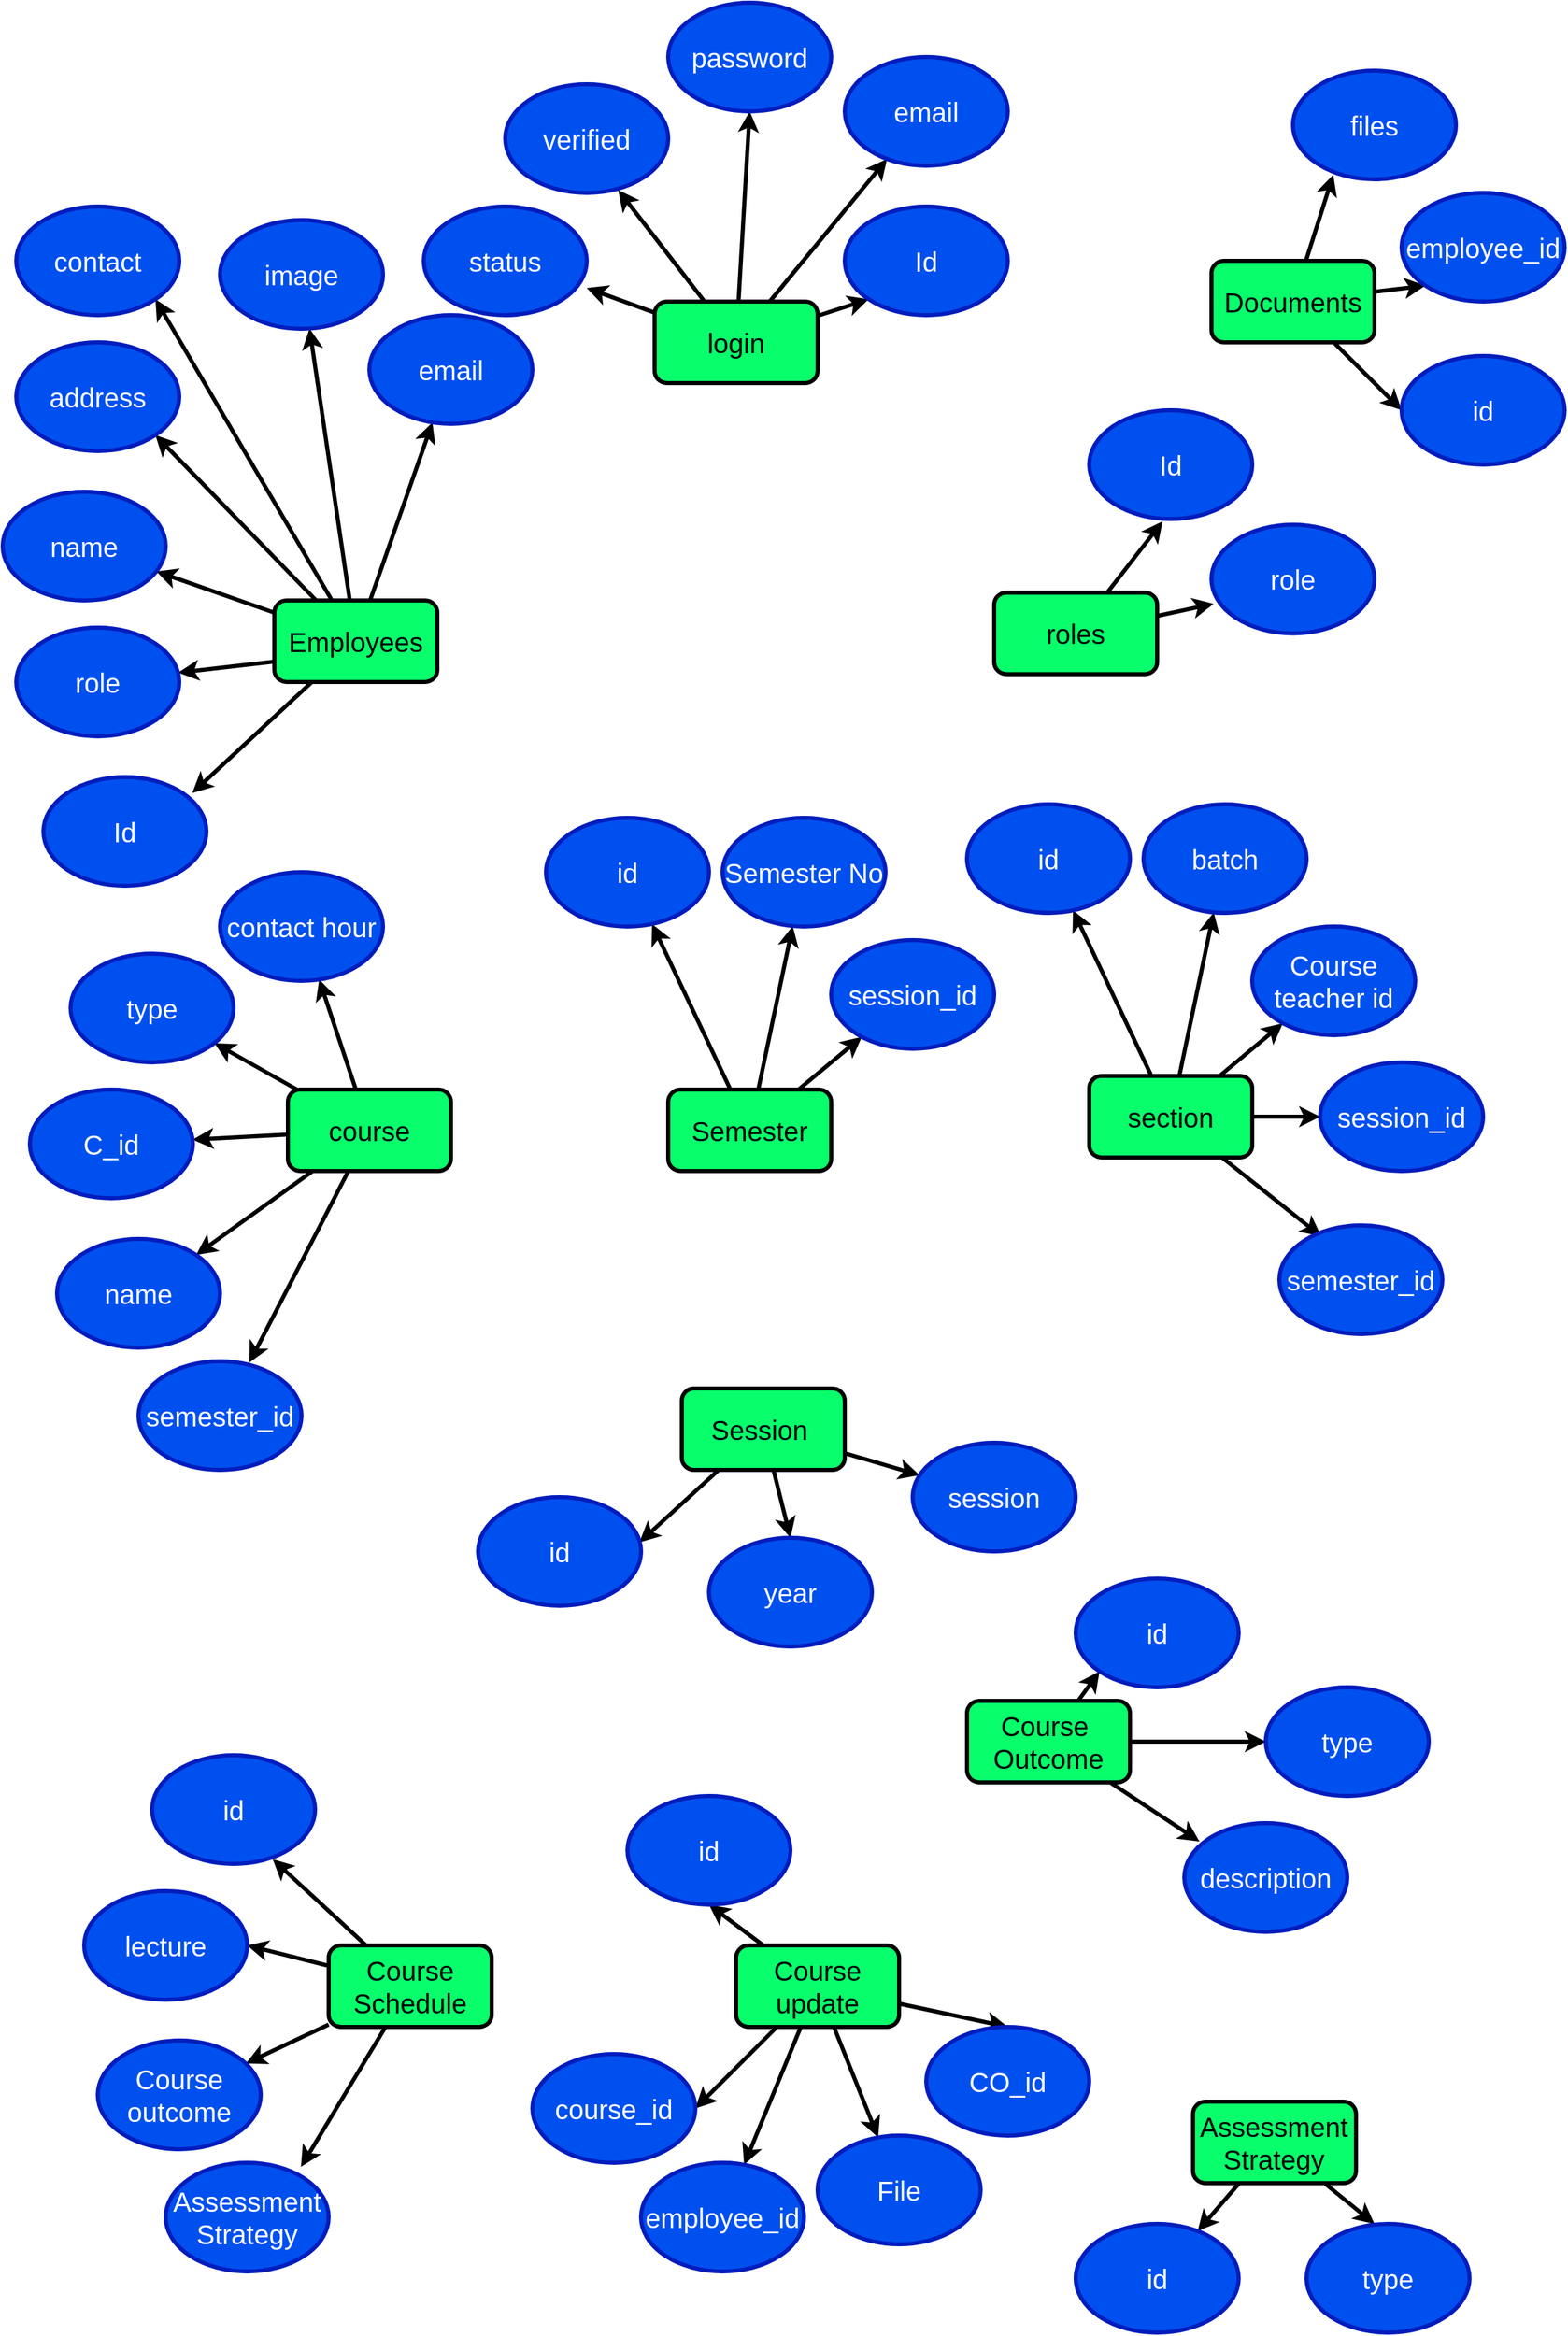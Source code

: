 <mxfile version="21.6.6" type="github">
  <diagram name="Page-1" id="dp0MAFSl6kwCSOqtO65z">
    <mxGraphModel dx="1900" dy="1673" grid="1" gridSize="10" guides="1" tooltips="1" connect="1" arrows="1" fold="1" page="1" pageScale="1" pageWidth="850" pageHeight="1100" math="0" shadow="0">
      <root>
        <mxCell id="0" />
        <mxCell id="1" parent="0" />
        <mxCell id="it_yALFgsiDpClzJyx-c-9" style="rounded=0;orthogonalLoop=1;jettySize=auto;html=1;entryX=0.913;entryY=0.147;entryDx=0;entryDy=0;entryPerimeter=0;fontSize=20;strokeWidth=3;" edge="1" parent="1" source="it_yALFgsiDpClzJyx-c-1" target="it_yALFgsiDpClzJyx-c-6">
          <mxGeometry relative="1" as="geometry" />
        </mxCell>
        <mxCell id="it_yALFgsiDpClzJyx-c-10" style="rounded=0;orthogonalLoop=1;jettySize=auto;html=1;exitX=0;exitY=0.75;exitDx=0;exitDy=0;fontSize=20;strokeWidth=3;" edge="1" parent="1" source="it_yALFgsiDpClzJyx-c-1" target="it_yALFgsiDpClzJyx-c-2">
          <mxGeometry relative="1" as="geometry" />
        </mxCell>
        <mxCell id="it_yALFgsiDpClzJyx-c-11" style="rounded=0;orthogonalLoop=1;jettySize=auto;html=1;fontSize=20;strokeWidth=3;" edge="1" parent="1" source="it_yALFgsiDpClzJyx-c-1" target="it_yALFgsiDpClzJyx-c-3">
          <mxGeometry relative="1" as="geometry" />
        </mxCell>
        <mxCell id="it_yALFgsiDpClzJyx-c-12" style="rounded=0;orthogonalLoop=1;jettySize=auto;html=1;entryX=1;entryY=1;entryDx=0;entryDy=0;fontSize=20;strokeWidth=3;" edge="1" parent="1" source="it_yALFgsiDpClzJyx-c-1" target="it_yALFgsiDpClzJyx-c-4">
          <mxGeometry relative="1" as="geometry" />
        </mxCell>
        <mxCell id="it_yALFgsiDpClzJyx-c-13" style="rounded=0;orthogonalLoop=1;jettySize=auto;html=1;entryX=1;entryY=1;entryDx=0;entryDy=0;fontSize=20;strokeWidth=3;" edge="1" parent="1" source="it_yALFgsiDpClzJyx-c-1" target="it_yALFgsiDpClzJyx-c-5">
          <mxGeometry relative="1" as="geometry" />
        </mxCell>
        <mxCell id="it_yALFgsiDpClzJyx-c-14" style="rounded=0;orthogonalLoop=1;jettySize=auto;html=1;fontSize=20;strokeWidth=3;" edge="1" parent="1" source="it_yALFgsiDpClzJyx-c-1" target="it_yALFgsiDpClzJyx-c-8">
          <mxGeometry relative="1" as="geometry" />
        </mxCell>
        <mxCell id="it_yALFgsiDpClzJyx-c-15" style="rounded=0;orthogonalLoop=1;jettySize=auto;html=1;fontSize=20;strokeWidth=3;" edge="1" parent="1" source="it_yALFgsiDpClzJyx-c-1" target="it_yALFgsiDpClzJyx-c-7">
          <mxGeometry relative="1" as="geometry" />
        </mxCell>
        <mxCell id="it_yALFgsiDpClzJyx-c-1" value="Employees" style="rounded=1;whiteSpace=wrap;html=1;fontSize=20;strokeWidth=3;fillColor=#08FF6B;strokeColor=#000000;" vertex="1" parent="1">
          <mxGeometry x="170" y="280" width="120" height="60" as="geometry" />
        </mxCell>
        <mxCell id="it_yALFgsiDpClzJyx-c-2" value="role" style="ellipse;whiteSpace=wrap;html=1;fontSize=20;strokeWidth=3;fillColor=#0050ef;fontColor=#ffffff;strokeColor=#001DBC;" vertex="1" parent="1">
          <mxGeometry x="-20" y="300" width="120" height="80" as="geometry" />
        </mxCell>
        <mxCell id="it_yALFgsiDpClzJyx-c-3" value="name" style="ellipse;whiteSpace=wrap;html=1;fontSize=20;strokeWidth=3;fillColor=#0050ef;fontColor=#ffffff;strokeColor=#001DBC;" vertex="1" parent="1">
          <mxGeometry x="-30" y="200" width="120" height="80" as="geometry" />
        </mxCell>
        <mxCell id="it_yALFgsiDpClzJyx-c-4" value="address" style="ellipse;whiteSpace=wrap;html=1;fontSize=20;strokeWidth=3;fillColor=#0050ef;fontColor=#ffffff;strokeColor=#001DBC;" vertex="1" parent="1">
          <mxGeometry x="-20" y="90" width="120" height="80" as="geometry" />
        </mxCell>
        <mxCell id="it_yALFgsiDpClzJyx-c-5" value="contact" style="ellipse;whiteSpace=wrap;html=1;fontSize=20;strokeWidth=3;fillColor=#0050ef;fontColor=#ffffff;strokeColor=#001DBC;" vertex="1" parent="1">
          <mxGeometry x="-20" y="-10" width="120" height="80" as="geometry" />
        </mxCell>
        <mxCell id="it_yALFgsiDpClzJyx-c-6" value="Id" style="ellipse;whiteSpace=wrap;html=1;fontSize=20;strokeWidth=3;fillColor=#0050ef;fontColor=#ffffff;strokeColor=#001DBC;" vertex="1" parent="1">
          <mxGeometry y="410" width="120" height="80" as="geometry" />
        </mxCell>
        <mxCell id="it_yALFgsiDpClzJyx-c-7" value="email" style="ellipse;whiteSpace=wrap;html=1;fontSize=20;strokeWidth=3;fillColor=#0050ef;fontColor=#ffffff;strokeColor=#001DBC;" vertex="1" parent="1">
          <mxGeometry x="240" y="70" width="120" height="80" as="geometry" />
        </mxCell>
        <mxCell id="it_yALFgsiDpClzJyx-c-8" value="image" style="ellipse;whiteSpace=wrap;html=1;fontSize=20;strokeWidth=3;fillColor=#0050ef;fontColor=#ffffff;strokeColor=#001DBC;" vertex="1" parent="1">
          <mxGeometry x="130" width="120" height="80" as="geometry" />
        </mxCell>
        <mxCell id="it_yALFgsiDpClzJyx-c-23" style="rounded=0;orthogonalLoop=1;jettySize=auto;html=1;entryX=0.013;entryY=0.728;entryDx=0;entryDy=0;entryPerimeter=0;fontSize=20;strokeWidth=3;" edge="1" parent="1" source="it_yALFgsiDpClzJyx-c-16" target="it_yALFgsiDpClzJyx-c-18">
          <mxGeometry relative="1" as="geometry" />
        </mxCell>
        <mxCell id="it_yALFgsiDpClzJyx-c-61" style="rounded=0;orthogonalLoop=1;jettySize=auto;html=1;entryX=0.45;entryY=1.022;entryDx=0;entryDy=0;entryPerimeter=0;fontSize=20;strokeWidth=3;" edge="1" parent="1" source="it_yALFgsiDpClzJyx-c-16" target="it_yALFgsiDpClzJyx-c-17">
          <mxGeometry relative="1" as="geometry" />
        </mxCell>
        <mxCell id="it_yALFgsiDpClzJyx-c-16" value="roles" style="rounded=1;whiteSpace=wrap;html=1;fontSize=20;strokeWidth=3;fillColor=#08FF6B;strokeColor=#000000;" vertex="1" parent="1">
          <mxGeometry x="700" y="274.22" width="120" height="60" as="geometry" />
        </mxCell>
        <mxCell id="it_yALFgsiDpClzJyx-c-17" value="Id" style="ellipse;whiteSpace=wrap;html=1;fontSize=20;strokeWidth=3;fillColor=#0050ef;fontColor=#ffffff;strokeColor=#001DBC;" vertex="1" parent="1">
          <mxGeometry x="770" y="140" width="120" height="80" as="geometry" />
        </mxCell>
        <mxCell id="it_yALFgsiDpClzJyx-c-18" value="role" style="ellipse;whiteSpace=wrap;html=1;fontSize=20;strokeWidth=3;fillColor=#0050ef;fontColor=#ffffff;strokeColor=#001DBC;" vertex="1" parent="1">
          <mxGeometry x="860" y="224.22" width="120" height="80" as="geometry" />
        </mxCell>
        <mxCell id="it_yALFgsiDpClzJyx-c-28" style="rounded=0;orthogonalLoop=1;jettySize=auto;html=1;entryX=0;entryY=1;entryDx=0;entryDy=0;fontSize=20;strokeWidth=3;" edge="1" parent="1" source="it_yALFgsiDpClzJyx-c-21" target="it_yALFgsiDpClzJyx-c-24">
          <mxGeometry relative="1" as="geometry" />
        </mxCell>
        <mxCell id="it_yALFgsiDpClzJyx-c-29" style="rounded=0;orthogonalLoop=1;jettySize=auto;html=1;fontSize=20;strokeWidth=3;" edge="1" parent="1" source="it_yALFgsiDpClzJyx-c-21" target="it_yALFgsiDpClzJyx-c-26">
          <mxGeometry relative="1" as="geometry" />
        </mxCell>
        <mxCell id="it_yALFgsiDpClzJyx-c-30" style="rounded=0;orthogonalLoop=1;jettySize=auto;html=1;entryX=0.5;entryY=1;entryDx=0;entryDy=0;fontSize=20;strokeWidth=3;" edge="1" parent="1" source="it_yALFgsiDpClzJyx-c-21" target="it_yALFgsiDpClzJyx-c-25">
          <mxGeometry relative="1" as="geometry" />
        </mxCell>
        <mxCell id="it_yALFgsiDpClzJyx-c-31" style="rounded=0;orthogonalLoop=1;jettySize=auto;html=1;entryX=0.693;entryY=0.973;entryDx=0;entryDy=0;entryPerimeter=0;fontSize=20;strokeWidth=3;" edge="1" parent="1" source="it_yALFgsiDpClzJyx-c-21" target="it_yALFgsiDpClzJyx-c-27">
          <mxGeometry relative="1" as="geometry" />
        </mxCell>
        <mxCell id="it_yALFgsiDpClzJyx-c-106" style="rounded=0;orthogonalLoop=1;jettySize=auto;html=1;entryX=1;entryY=0.75;entryDx=0;entryDy=0;entryPerimeter=0;fontSize=20;strokeWidth=3;" edge="1" parent="1" source="it_yALFgsiDpClzJyx-c-21" target="it_yALFgsiDpClzJyx-c-105">
          <mxGeometry relative="1" as="geometry" />
        </mxCell>
        <mxCell id="it_yALFgsiDpClzJyx-c-21" value="login" style="rounded=1;whiteSpace=wrap;html=1;fontSize=20;strokeWidth=3;fillColor=#08FF6B;strokeColor=#000000;" vertex="1" parent="1">
          <mxGeometry x="450" y="60" width="120" height="60" as="geometry" />
        </mxCell>
        <mxCell id="it_yALFgsiDpClzJyx-c-24" value="Id" style="ellipse;whiteSpace=wrap;html=1;fontSize=20;strokeWidth=3;fillColor=#0050ef;strokeColor=#001DBC;fontColor=#ffffff;" vertex="1" parent="1">
          <mxGeometry x="590" y="-10" width="120" height="80" as="geometry" />
        </mxCell>
        <mxCell id="it_yALFgsiDpClzJyx-c-25" value="password" style="ellipse;whiteSpace=wrap;html=1;fontSize=20;strokeWidth=3;fillColor=#0050ef;strokeColor=#001DBC;fontColor=#ffffff;" vertex="1" parent="1">
          <mxGeometry x="460" y="-160" width="120" height="80" as="geometry" />
        </mxCell>
        <mxCell id="it_yALFgsiDpClzJyx-c-26" value="email" style="ellipse;whiteSpace=wrap;html=1;fontSize=20;strokeWidth=3;fillColor=#0050ef;strokeColor=#001DBC;fontColor=#ffffff;" vertex="1" parent="1">
          <mxGeometry x="590" y="-120" width="120" height="80" as="geometry" />
        </mxCell>
        <mxCell id="it_yALFgsiDpClzJyx-c-27" value="verified" style="ellipse;whiteSpace=wrap;html=1;fontSize=20;strokeWidth=3;fillColor=#0050ef;strokeColor=#001DBC;fontColor=#ffffff;" vertex="1" parent="1">
          <mxGeometry x="340" y="-100" width="120" height="80" as="geometry" />
        </mxCell>
        <mxCell id="it_yALFgsiDpClzJyx-c-38" style="rounded=0;orthogonalLoop=1;jettySize=auto;html=1;fontSize=20;strokeWidth=3;" edge="1" parent="1" source="it_yALFgsiDpClzJyx-c-32" target="it_yALFgsiDpClzJyx-c-35">
          <mxGeometry relative="1" as="geometry" />
        </mxCell>
        <mxCell id="it_yALFgsiDpClzJyx-c-39" style="rounded=0;orthogonalLoop=1;jettySize=auto;html=1;fontSize=20;strokeWidth=3;" edge="1" parent="1" source="it_yALFgsiDpClzJyx-c-32" target="it_yALFgsiDpClzJyx-c-34">
          <mxGeometry relative="1" as="geometry" />
        </mxCell>
        <mxCell id="it_yALFgsiDpClzJyx-c-40" style="rounded=0;orthogonalLoop=1;jettySize=auto;html=1;fontSize=20;strokeWidth=3;" edge="1" parent="1" source="it_yALFgsiDpClzJyx-c-32" target="it_yALFgsiDpClzJyx-c-33">
          <mxGeometry relative="1" as="geometry" />
        </mxCell>
        <mxCell id="it_yALFgsiDpClzJyx-c-41" style="rounded=0;orthogonalLoop=1;jettySize=auto;html=1;entryX=1;entryY=0;entryDx=0;entryDy=0;fontSize=20;strokeWidth=3;" edge="1" parent="1" source="it_yALFgsiDpClzJyx-c-32" target="it_yALFgsiDpClzJyx-c-36">
          <mxGeometry relative="1" as="geometry" />
        </mxCell>
        <mxCell id="it_yALFgsiDpClzJyx-c-42" style="rounded=0;orthogonalLoop=1;jettySize=auto;html=1;entryX=0.68;entryY=0.013;entryDx=0;entryDy=0;entryPerimeter=0;fontSize=20;strokeWidth=3;" edge="1" parent="1" source="it_yALFgsiDpClzJyx-c-32" target="it_yALFgsiDpClzJyx-c-37">
          <mxGeometry relative="1" as="geometry" />
        </mxCell>
        <mxCell id="it_yALFgsiDpClzJyx-c-32" value="course" style="rounded=1;whiteSpace=wrap;html=1;fontSize=20;strokeWidth=3;fillColor=#08FF6B;strokeColor=#000000;" vertex="1" parent="1">
          <mxGeometry x="180" y="640" width="120" height="60" as="geometry" />
        </mxCell>
        <mxCell id="it_yALFgsiDpClzJyx-c-33" value="C_id" style="ellipse;whiteSpace=wrap;html=1;fontSize=20;strokeWidth=3;fillColor=#0050ef;fontColor=#ffffff;strokeColor=#001DBC;" vertex="1" parent="1">
          <mxGeometry x="-10" y="640" width="120" height="80" as="geometry" />
        </mxCell>
        <mxCell id="it_yALFgsiDpClzJyx-c-34" value="type" style="ellipse;whiteSpace=wrap;html=1;fontSize=20;strokeWidth=3;fillColor=#0050ef;fontColor=#ffffff;strokeColor=#001DBC;" vertex="1" parent="1">
          <mxGeometry x="20" y="540" width="120" height="80" as="geometry" />
        </mxCell>
        <mxCell id="it_yALFgsiDpClzJyx-c-35" value="contact hour" style="ellipse;whiteSpace=wrap;html=1;fontSize=20;strokeWidth=3;fillColor=#0050ef;fontColor=#ffffff;strokeColor=#001DBC;" vertex="1" parent="1">
          <mxGeometry x="130" y="480" width="120" height="80" as="geometry" />
        </mxCell>
        <mxCell id="it_yALFgsiDpClzJyx-c-36" value="name" style="ellipse;whiteSpace=wrap;html=1;fontSize=20;strokeWidth=3;fillColor=#0050ef;fontColor=#ffffff;strokeColor=#001DBC;" vertex="1" parent="1">
          <mxGeometry x="10" y="750" width="120" height="80" as="geometry" />
        </mxCell>
        <mxCell id="it_yALFgsiDpClzJyx-c-37" value="semester_id" style="ellipse;whiteSpace=wrap;html=1;fontSize=20;strokeWidth=3;fillColor=#0050ef;fontColor=#ffffff;strokeColor=#001DBC;" vertex="1" parent="1">
          <mxGeometry x="70" y="840" width="120" height="80" as="geometry" />
        </mxCell>
        <mxCell id="it_yALFgsiDpClzJyx-c-47" style="rounded=0;orthogonalLoop=1;jettySize=auto;html=1;fontSize=20;strokeWidth=3;" edge="1" parent="1" source="it_yALFgsiDpClzJyx-c-43" target="it_yALFgsiDpClzJyx-c-44">
          <mxGeometry relative="1" as="geometry" />
        </mxCell>
        <mxCell id="it_yALFgsiDpClzJyx-c-48" style="rounded=0;orthogonalLoop=1;jettySize=auto;html=1;fontSize=20;strokeWidth=3;" edge="1" parent="1" source="it_yALFgsiDpClzJyx-c-43" target="it_yALFgsiDpClzJyx-c-45">
          <mxGeometry relative="1" as="geometry" />
        </mxCell>
        <mxCell id="it_yALFgsiDpClzJyx-c-49" style="rounded=0;orthogonalLoop=1;jettySize=auto;html=1;fontSize=20;strokeWidth=3;" edge="1" parent="1" source="it_yALFgsiDpClzJyx-c-43" target="it_yALFgsiDpClzJyx-c-46">
          <mxGeometry relative="1" as="geometry" />
        </mxCell>
        <mxCell id="it_yALFgsiDpClzJyx-c-43" value="Semester" style="rounded=1;whiteSpace=wrap;html=1;fontSize=20;strokeWidth=3;fillColor=#08FF6B;strokeColor=#000000;" vertex="1" parent="1">
          <mxGeometry x="460" y="640" width="120" height="60" as="geometry" />
        </mxCell>
        <mxCell id="it_yALFgsiDpClzJyx-c-44" value="id" style="ellipse;whiteSpace=wrap;html=1;fontSize=20;strokeWidth=3;fillColor=#0050ef;fontColor=#ffffff;strokeColor=#001DBC;" vertex="1" parent="1">
          <mxGeometry x="370" y="440" width="120" height="80" as="geometry" />
        </mxCell>
        <mxCell id="it_yALFgsiDpClzJyx-c-45" value="Semester No" style="ellipse;whiteSpace=wrap;html=1;fontSize=20;strokeWidth=3;fillColor=#0050ef;fontColor=#ffffff;strokeColor=#001DBC;" vertex="1" parent="1">
          <mxGeometry x="500" y="440" width="120" height="80" as="geometry" />
        </mxCell>
        <mxCell id="it_yALFgsiDpClzJyx-c-46" value="session_id" style="ellipse;whiteSpace=wrap;html=1;fontSize=20;strokeWidth=3;fillColor=#0050ef;fontColor=#ffffff;strokeColor=#001DBC;" vertex="1" parent="1">
          <mxGeometry x="580" y="530" width="120" height="80" as="geometry" />
        </mxCell>
        <mxCell id="it_yALFgsiDpClzJyx-c-50" style="rounded=0;orthogonalLoop=1;jettySize=auto;html=1;fontSize=20;strokeWidth=3;" edge="1" parent="1" source="it_yALFgsiDpClzJyx-c-53" target="it_yALFgsiDpClzJyx-c-54">
          <mxGeometry relative="1" as="geometry" />
        </mxCell>
        <mxCell id="it_yALFgsiDpClzJyx-c-51" style="rounded=0;orthogonalLoop=1;jettySize=auto;html=1;fontSize=20;strokeWidth=3;" edge="1" parent="1" source="it_yALFgsiDpClzJyx-c-53" target="it_yALFgsiDpClzJyx-c-55">
          <mxGeometry relative="1" as="geometry" />
        </mxCell>
        <mxCell id="it_yALFgsiDpClzJyx-c-52" style="rounded=0;orthogonalLoop=1;jettySize=auto;html=1;fontSize=20;strokeWidth=3;" edge="1" parent="1" source="it_yALFgsiDpClzJyx-c-53" target="it_yALFgsiDpClzJyx-c-56">
          <mxGeometry relative="1" as="geometry" />
        </mxCell>
        <mxCell id="it_yALFgsiDpClzJyx-c-59" style="edgeStyle=orthogonalEdgeStyle;rounded=0;orthogonalLoop=1;jettySize=auto;html=1;entryX=0;entryY=0.5;entryDx=0;entryDy=0;fontSize=20;strokeWidth=3;" edge="1" parent="1" source="it_yALFgsiDpClzJyx-c-53" target="it_yALFgsiDpClzJyx-c-57">
          <mxGeometry relative="1" as="geometry" />
        </mxCell>
        <mxCell id="it_yALFgsiDpClzJyx-c-60" style="rounded=0;orthogonalLoop=1;jettySize=auto;html=1;entryX=0.257;entryY=0.102;entryDx=0;entryDy=0;entryPerimeter=0;fontSize=20;strokeWidth=3;" edge="1" parent="1" source="it_yALFgsiDpClzJyx-c-53" target="it_yALFgsiDpClzJyx-c-58">
          <mxGeometry relative="1" as="geometry" />
        </mxCell>
        <mxCell id="it_yALFgsiDpClzJyx-c-53" value="section" style="rounded=1;whiteSpace=wrap;html=1;fontSize=20;strokeWidth=3;fillColor=#08FF6B;strokeColor=#000000;" vertex="1" parent="1">
          <mxGeometry x="770" y="630" width="120" height="60" as="geometry" />
        </mxCell>
        <mxCell id="it_yALFgsiDpClzJyx-c-54" value="id" style="ellipse;whiteSpace=wrap;html=1;fontSize=20;strokeWidth=3;fillColor=#0050ef;fontColor=#ffffff;strokeColor=#001DBC;" vertex="1" parent="1">
          <mxGeometry x="680" y="430" width="120" height="80" as="geometry" />
        </mxCell>
        <mxCell id="it_yALFgsiDpClzJyx-c-55" value="batch" style="ellipse;whiteSpace=wrap;html=1;fontSize=20;strokeWidth=3;fillColor=#0050ef;fontColor=#ffffff;strokeColor=#001DBC;" vertex="1" parent="1">
          <mxGeometry x="810" y="430" width="120" height="80" as="geometry" />
        </mxCell>
        <mxCell id="it_yALFgsiDpClzJyx-c-56" value="Course teacher id" style="ellipse;whiteSpace=wrap;html=1;fontSize=20;strokeWidth=3;fillColor=#0050ef;fontColor=#ffffff;strokeColor=#001DBC;" vertex="1" parent="1">
          <mxGeometry x="890" y="520" width="120" height="80" as="geometry" />
        </mxCell>
        <mxCell id="it_yALFgsiDpClzJyx-c-57" value="session_id" style="ellipse;whiteSpace=wrap;html=1;fontSize=20;strokeWidth=3;fillColor=#0050ef;fontColor=#ffffff;strokeColor=#001DBC;" vertex="1" parent="1">
          <mxGeometry x="940" y="620" width="120" height="80" as="geometry" />
        </mxCell>
        <mxCell id="it_yALFgsiDpClzJyx-c-58" value="semester_id" style="ellipse;whiteSpace=wrap;html=1;fontSize=20;strokeWidth=3;fillColor=#0050ef;fontColor=#ffffff;strokeColor=#001DBC;" vertex="1" parent="1">
          <mxGeometry x="910" y="740" width="120" height="80" as="geometry" />
        </mxCell>
        <mxCell id="it_yALFgsiDpClzJyx-c-67" style="rounded=0;orthogonalLoop=1;jettySize=auto;html=1;entryX=0.99;entryY=0.417;entryDx=0;entryDy=0;entryPerimeter=0;fontSize=20;strokeWidth=3;" edge="1" parent="1" source="it_yALFgsiDpClzJyx-c-63" target="it_yALFgsiDpClzJyx-c-64">
          <mxGeometry relative="1" as="geometry" />
        </mxCell>
        <mxCell id="it_yALFgsiDpClzJyx-c-68" style="rounded=0;orthogonalLoop=1;jettySize=auto;html=1;entryX=0.5;entryY=0;entryDx=0;entryDy=0;fontSize=20;strokeWidth=3;" edge="1" parent="1" source="it_yALFgsiDpClzJyx-c-63" target="it_yALFgsiDpClzJyx-c-65">
          <mxGeometry relative="1" as="geometry" />
        </mxCell>
        <mxCell id="it_yALFgsiDpClzJyx-c-69" style="rounded=0;orthogonalLoop=1;jettySize=auto;html=1;fontSize=20;strokeWidth=3;" edge="1" parent="1" source="it_yALFgsiDpClzJyx-c-63" target="it_yALFgsiDpClzJyx-c-66">
          <mxGeometry relative="1" as="geometry" />
        </mxCell>
        <mxCell id="it_yALFgsiDpClzJyx-c-63" value="Session&amp;nbsp;" style="rounded=1;whiteSpace=wrap;html=1;fontSize=20;strokeWidth=3;fillColor=#08FF6B;strokeColor=#000000;" vertex="1" parent="1">
          <mxGeometry x="470" y="860" width="120" height="60" as="geometry" />
        </mxCell>
        <mxCell id="it_yALFgsiDpClzJyx-c-64" value="id" style="ellipse;whiteSpace=wrap;html=1;fontSize=20;strokeWidth=3;fillColor=#0050ef;fontColor=#ffffff;strokeColor=#001DBC;" vertex="1" parent="1">
          <mxGeometry x="320" y="940" width="120" height="80" as="geometry" />
        </mxCell>
        <mxCell id="it_yALFgsiDpClzJyx-c-65" value="year" style="ellipse;whiteSpace=wrap;html=1;fontSize=20;strokeWidth=3;fillColor=#0050ef;fontColor=#ffffff;strokeColor=#001DBC;" vertex="1" parent="1">
          <mxGeometry x="490" y="970" width="120" height="80" as="geometry" />
        </mxCell>
        <mxCell id="it_yALFgsiDpClzJyx-c-66" value="session" style="ellipse;whiteSpace=wrap;html=1;fontSize=20;strokeWidth=3;fillColor=#0050ef;fontColor=#ffffff;strokeColor=#001DBC;" vertex="1" parent="1">
          <mxGeometry x="640" y="900" width="120" height="80" as="geometry" />
        </mxCell>
        <mxCell id="it_yALFgsiDpClzJyx-c-78" style="rounded=0;orthogonalLoop=1;jettySize=auto;html=1;entryX=0.74;entryY=0.957;entryDx=0;entryDy=0;entryPerimeter=0;fontSize=20;strokeWidth=3;" edge="1" parent="1" source="it_yALFgsiDpClzJyx-c-70" target="it_yALFgsiDpClzJyx-c-71">
          <mxGeometry relative="1" as="geometry" />
        </mxCell>
        <mxCell id="it_yALFgsiDpClzJyx-c-79" style="rounded=0;orthogonalLoop=1;jettySize=auto;html=1;entryX=1;entryY=0.5;entryDx=0;entryDy=0;fontSize=20;strokeWidth=3;" edge="1" parent="1" source="it_yALFgsiDpClzJyx-c-70" target="it_yALFgsiDpClzJyx-c-72">
          <mxGeometry relative="1" as="geometry" />
        </mxCell>
        <mxCell id="it_yALFgsiDpClzJyx-c-80" style="rounded=0;orthogonalLoop=1;jettySize=auto;html=1;fontSize=20;strokeWidth=3;" edge="1" parent="1" source="it_yALFgsiDpClzJyx-c-70" target="it_yALFgsiDpClzJyx-c-73">
          <mxGeometry relative="1" as="geometry" />
        </mxCell>
        <mxCell id="it_yALFgsiDpClzJyx-c-81" style="rounded=0;orthogonalLoop=1;jettySize=auto;html=1;entryX=0.83;entryY=0.037;entryDx=0;entryDy=0;entryPerimeter=0;fontSize=20;strokeWidth=3;" edge="1" parent="1" source="it_yALFgsiDpClzJyx-c-70" target="it_yALFgsiDpClzJyx-c-74">
          <mxGeometry relative="1" as="geometry" />
        </mxCell>
        <mxCell id="it_yALFgsiDpClzJyx-c-70" value="Course Schedule" style="rounded=1;whiteSpace=wrap;html=1;fontSize=20;strokeWidth=3;fillColor=#08FF6B;strokeColor=#000000;" vertex="1" parent="1">
          <mxGeometry x="210" y="1270" width="120" height="60" as="geometry" />
        </mxCell>
        <mxCell id="it_yALFgsiDpClzJyx-c-71" value="id" style="ellipse;whiteSpace=wrap;html=1;fontSize=20;strokeWidth=3;fillColor=#0050ef;fontColor=#ffffff;strokeColor=#001DBC;" vertex="1" parent="1">
          <mxGeometry x="80" y="1130" width="120" height="80" as="geometry" />
        </mxCell>
        <mxCell id="it_yALFgsiDpClzJyx-c-72" value="lecture" style="ellipse;whiteSpace=wrap;html=1;fontSize=20;strokeWidth=3;fillColor=#0050ef;fontColor=#ffffff;strokeColor=#001DBC;" vertex="1" parent="1">
          <mxGeometry x="30" y="1230" width="120" height="80" as="geometry" />
        </mxCell>
        <mxCell id="it_yALFgsiDpClzJyx-c-73" value="Course outcome" style="ellipse;whiteSpace=wrap;html=1;fontSize=20;strokeWidth=3;fillColor=#0050ef;fontColor=#ffffff;strokeColor=#001DBC;" vertex="1" parent="1">
          <mxGeometry x="40" y="1340" width="120" height="80" as="geometry" />
        </mxCell>
        <mxCell id="it_yALFgsiDpClzJyx-c-74" value="Assessment Strategy" style="ellipse;whiteSpace=wrap;html=1;fontSize=20;strokeWidth=3;fillColor=#0050ef;fontColor=#ffffff;strokeColor=#001DBC;" vertex="1" parent="1">
          <mxGeometry x="90" y="1430" width="120" height="80" as="geometry" />
        </mxCell>
        <mxCell id="it_yALFgsiDpClzJyx-c-82" style="rounded=0;orthogonalLoop=1;jettySize=auto;html=1;fontSize=20;strokeWidth=3;" edge="1" parent="1" source="it_yALFgsiDpClzJyx-c-75" target="it_yALFgsiDpClzJyx-c-76">
          <mxGeometry relative="1" as="geometry">
            <mxPoint x="826.4" y="1475" as="targetPoint" />
          </mxGeometry>
        </mxCell>
        <mxCell id="it_yALFgsiDpClzJyx-c-83" style="rounded=0;orthogonalLoop=1;jettySize=auto;html=1;fontSize=20;strokeWidth=3;" edge="1" parent="1" source="it_yALFgsiDpClzJyx-c-75">
          <mxGeometry relative="1" as="geometry">
            <mxPoint x="980" y="1475" as="targetPoint" />
          </mxGeometry>
        </mxCell>
        <mxCell id="it_yALFgsiDpClzJyx-c-75" value="Assessment&lt;br style=&quot;font-size: 20px;&quot;&gt;Strategy" style="rounded=1;whiteSpace=wrap;html=1;fontSize=20;strokeWidth=3;fillColor=#08FF6B;strokeColor=#000000;" vertex="1" parent="1">
          <mxGeometry x="846.4" y="1385" width="120" height="60" as="geometry" />
        </mxCell>
        <mxCell id="it_yALFgsiDpClzJyx-c-76" value="id" style="ellipse;whiteSpace=wrap;html=1;fontSize=20;strokeWidth=3;fillColor=#0050ef;fontColor=#ffffff;strokeColor=#001DBC;" vertex="1" parent="1">
          <mxGeometry x="760" y="1475" width="120" height="80" as="geometry" />
        </mxCell>
        <mxCell id="it_yALFgsiDpClzJyx-c-77" value="type" style="ellipse;whiteSpace=wrap;html=1;fontSize=20;strokeWidth=3;fillColor=#0050ef;fontColor=#ffffff;strokeColor=#001DBC;" vertex="1" parent="1">
          <mxGeometry x="930" y="1475" width="120" height="80" as="geometry" />
        </mxCell>
        <mxCell id="it_yALFgsiDpClzJyx-c-89" style="rounded=0;orthogonalLoop=1;jettySize=auto;html=1;entryX=0.093;entryY=0.168;entryDx=0;entryDy=0;entryPerimeter=0;fontSize=20;strokeWidth=3;" edge="1" parent="1" source="it_yALFgsiDpClzJyx-c-85" target="it_yALFgsiDpClzJyx-c-88">
          <mxGeometry relative="1" as="geometry" />
        </mxCell>
        <mxCell id="it_yALFgsiDpClzJyx-c-90" style="edgeStyle=orthogonalEdgeStyle;rounded=0;orthogonalLoop=1;jettySize=auto;html=1;fontSize=20;strokeWidth=3;" edge="1" parent="1" source="it_yALFgsiDpClzJyx-c-85" target="it_yALFgsiDpClzJyx-c-87">
          <mxGeometry relative="1" as="geometry" />
        </mxCell>
        <mxCell id="it_yALFgsiDpClzJyx-c-91" style="rounded=0;orthogonalLoop=1;jettySize=auto;html=1;entryX=0;entryY=1;entryDx=0;entryDy=0;fontSize=20;strokeWidth=3;" edge="1" parent="1" source="it_yALFgsiDpClzJyx-c-85" target="it_yALFgsiDpClzJyx-c-86">
          <mxGeometry relative="1" as="geometry" />
        </mxCell>
        <mxCell id="it_yALFgsiDpClzJyx-c-85" value="Course&amp;nbsp;&lt;br style=&quot;font-size: 20px;&quot;&gt;Outcome" style="rounded=1;whiteSpace=wrap;html=1;fontSize=20;strokeWidth=3;fillColor=#08FF6B;strokeColor=#000000;" vertex="1" parent="1">
          <mxGeometry x="680" y="1090" width="120" height="60" as="geometry" />
        </mxCell>
        <mxCell id="it_yALFgsiDpClzJyx-c-86" value="id" style="ellipse;whiteSpace=wrap;html=1;fontSize=20;strokeWidth=3;fillColor=#0050ef;fontColor=#ffffff;strokeColor=#001DBC;" vertex="1" parent="1">
          <mxGeometry x="760" y="1000" width="120" height="80" as="geometry" />
        </mxCell>
        <mxCell id="it_yALFgsiDpClzJyx-c-87" value="type" style="ellipse;whiteSpace=wrap;html=1;fontSize=20;strokeWidth=3;fillColor=#0050ef;fontColor=#ffffff;strokeColor=#001DBC;" vertex="1" parent="1">
          <mxGeometry x="900" y="1080" width="120" height="80" as="geometry" />
        </mxCell>
        <mxCell id="it_yALFgsiDpClzJyx-c-88" value="description" style="ellipse;whiteSpace=wrap;html=1;fontSize=20;strokeWidth=3;fillColor=#0050ef;fontColor=#ffffff;strokeColor=#001DBC;" vertex="1" parent="1">
          <mxGeometry x="840" y="1180" width="120" height="80" as="geometry" />
        </mxCell>
        <mxCell id="it_yALFgsiDpClzJyx-c-107" style="rounded=0;orthogonalLoop=1;jettySize=auto;html=1;entryX=0.5;entryY=1;entryDx=0;entryDy=0;fontSize=20;strokeWidth=3;" edge="1" parent="1" source="it_yALFgsiDpClzJyx-c-92" target="it_yALFgsiDpClzJyx-c-93">
          <mxGeometry relative="1" as="geometry" />
        </mxCell>
        <mxCell id="it_yALFgsiDpClzJyx-c-108" style="rounded=0;orthogonalLoop=1;jettySize=auto;html=1;entryX=1;entryY=0.5;entryDx=0;entryDy=0;fontSize=20;strokeWidth=3;" edge="1" parent="1" source="it_yALFgsiDpClzJyx-c-92" target="it_yALFgsiDpClzJyx-c-94">
          <mxGeometry relative="1" as="geometry" />
        </mxCell>
        <mxCell id="it_yALFgsiDpClzJyx-c-109" style="rounded=0;orthogonalLoop=1;jettySize=auto;html=1;fontSize=20;strokeWidth=3;" edge="1" parent="1" source="it_yALFgsiDpClzJyx-c-92" target="it_yALFgsiDpClzJyx-c-95">
          <mxGeometry relative="1" as="geometry" />
        </mxCell>
        <mxCell id="it_yALFgsiDpClzJyx-c-110" style="rounded=0;orthogonalLoop=1;jettySize=auto;html=1;fontSize=20;strokeWidth=3;" edge="1" parent="1" source="it_yALFgsiDpClzJyx-c-92" target="it_yALFgsiDpClzJyx-c-97">
          <mxGeometry relative="1" as="geometry" />
        </mxCell>
        <mxCell id="it_yALFgsiDpClzJyx-c-111" style="rounded=0;orthogonalLoop=1;jettySize=auto;html=1;entryX=0.5;entryY=0;entryDx=0;entryDy=0;fontSize=20;strokeWidth=3;" edge="1" parent="1" source="it_yALFgsiDpClzJyx-c-92" target="it_yALFgsiDpClzJyx-c-96">
          <mxGeometry relative="1" as="geometry" />
        </mxCell>
        <mxCell id="it_yALFgsiDpClzJyx-c-92" value="Course update" style="rounded=1;whiteSpace=wrap;html=1;fontSize=20;strokeWidth=3;fillColor=#08FF6B;strokeColor=#000000;" vertex="1" parent="1">
          <mxGeometry x="510" y="1270" width="120" height="60" as="geometry" />
        </mxCell>
        <mxCell id="it_yALFgsiDpClzJyx-c-93" value="id" style="ellipse;whiteSpace=wrap;html=1;fontSize=20;strokeWidth=3;fillColor=#0050ef;fontColor=#ffffff;strokeColor=#001DBC;" vertex="1" parent="1">
          <mxGeometry x="430" y="1160" width="120" height="80" as="geometry" />
        </mxCell>
        <mxCell id="it_yALFgsiDpClzJyx-c-94" value="course_id" style="ellipse;whiteSpace=wrap;html=1;fontSize=20;strokeWidth=3;fillColor=#0050ef;fontColor=#ffffff;strokeColor=#001DBC;" vertex="1" parent="1">
          <mxGeometry x="360" y="1350" width="120" height="80" as="geometry" />
        </mxCell>
        <mxCell id="it_yALFgsiDpClzJyx-c-95" value="employee_id" style="ellipse;whiteSpace=wrap;html=1;fontSize=20;strokeWidth=3;fillColor=#0050ef;fontColor=#ffffff;strokeColor=#001DBC;" vertex="1" parent="1">
          <mxGeometry x="440" y="1430" width="120" height="80" as="geometry" />
        </mxCell>
        <mxCell id="it_yALFgsiDpClzJyx-c-96" value="CO_id" style="ellipse;whiteSpace=wrap;html=1;fontSize=20;strokeWidth=3;fillColor=#0050ef;fontColor=#ffffff;strokeColor=#001DBC;" vertex="1" parent="1">
          <mxGeometry x="650" y="1330" width="120" height="80" as="geometry" />
        </mxCell>
        <mxCell id="it_yALFgsiDpClzJyx-c-97" value="File" style="ellipse;whiteSpace=wrap;html=1;fontSize=20;strokeWidth=3;fillColor=#0050ef;fontColor=#ffffff;strokeColor=#001DBC;" vertex="1" parent="1">
          <mxGeometry x="570" y="1410" width="120" height="80" as="geometry" />
        </mxCell>
        <mxCell id="it_yALFgsiDpClzJyx-c-102" style="rounded=0;orthogonalLoop=1;jettySize=auto;html=1;entryX=0.247;entryY=0.958;entryDx=0;entryDy=0;entryPerimeter=0;fontSize=20;strokeWidth=3;" edge="1" parent="1" source="it_yALFgsiDpClzJyx-c-98" target="it_yALFgsiDpClzJyx-c-101">
          <mxGeometry relative="1" as="geometry" />
        </mxCell>
        <mxCell id="it_yALFgsiDpClzJyx-c-103" style="rounded=0;orthogonalLoop=1;jettySize=auto;html=1;entryX=0;entryY=1;entryDx=0;entryDy=0;fontSize=20;strokeWidth=3;" edge="1" parent="1" source="it_yALFgsiDpClzJyx-c-98" target="it_yALFgsiDpClzJyx-c-100">
          <mxGeometry relative="1" as="geometry" />
        </mxCell>
        <mxCell id="it_yALFgsiDpClzJyx-c-104" style="rounded=0;orthogonalLoop=1;jettySize=auto;html=1;entryX=0;entryY=0.5;entryDx=0;entryDy=0;fontSize=20;strokeWidth=3;" edge="1" parent="1" source="it_yALFgsiDpClzJyx-c-98" target="it_yALFgsiDpClzJyx-c-99">
          <mxGeometry relative="1" as="geometry" />
        </mxCell>
        <mxCell id="it_yALFgsiDpClzJyx-c-98" value="Documents" style="rounded=1;whiteSpace=wrap;html=1;fontSize=20;strokeWidth=3;fillColor=#08FF6B;strokeColor=#000000;" vertex="1" parent="1">
          <mxGeometry x="860" y="30" width="120" height="60" as="geometry" />
        </mxCell>
        <mxCell id="it_yALFgsiDpClzJyx-c-99" value="id" style="ellipse;whiteSpace=wrap;html=1;fontSize=20;strokeWidth=3;fillColor=#0050ef;fontColor=#ffffff;strokeColor=#001DBC;" vertex="1" parent="1">
          <mxGeometry x="1000" y="100" width="120" height="80" as="geometry" />
        </mxCell>
        <mxCell id="it_yALFgsiDpClzJyx-c-100" value="employee_id" style="ellipse;whiteSpace=wrap;html=1;fontSize=20;strokeWidth=3;fillColor=#0050ef;fontColor=#ffffff;strokeColor=#001DBC;" vertex="1" parent="1">
          <mxGeometry x="1000" y="-20" width="120" height="80" as="geometry" />
        </mxCell>
        <mxCell id="it_yALFgsiDpClzJyx-c-101" value="files" style="ellipse;whiteSpace=wrap;html=1;fontSize=20;strokeWidth=3;fillColor=#0050ef;fontColor=#ffffff;strokeColor=#001DBC;" vertex="1" parent="1">
          <mxGeometry x="920" y="-110" width="120" height="80" as="geometry" />
        </mxCell>
        <mxCell id="it_yALFgsiDpClzJyx-c-105" value="status" style="ellipse;whiteSpace=wrap;html=1;fontSize=20;strokeWidth=3;fillColor=#0050ef;strokeColor=#001DBC;fontColor=#ffffff;" vertex="1" parent="1">
          <mxGeometry x="280" y="-10" width="120" height="80" as="geometry" />
        </mxCell>
      </root>
    </mxGraphModel>
  </diagram>
</mxfile>
